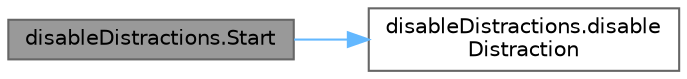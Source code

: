 digraph "disableDistractions.Start"
{
 // LATEX_PDF_SIZE
  bgcolor="transparent";
  edge [fontname=Helvetica,fontsize=10,labelfontname=Helvetica,labelfontsize=10];
  node [fontname=Helvetica,fontsize=10,shape=box,height=0.2,width=0.4];
  rankdir="LR";
  Node1 [id="Node000001",label="disableDistractions.Start",height=0.2,width=0.4,color="gray40", fillcolor="grey60", style="filled", fontcolor="black",tooltip="This method disables all objects added to the distractions array at the start of the simulation,..."];
  Node1 -> Node2 [id="edge1_Node000001_Node000002",color="steelblue1",style="solid",tooltip=" "];
  Node2 [id="Node000002",label="disableDistractions.disable\lDistraction",height=0.2,width=0.4,color="grey40", fillcolor="white", style="filled",URL="$classdisable_distractions.html#ad2ad4ab147dced05d276c943066a558a",tooltip="This method implements logic to disable or enable distractions in the scene."];
}
